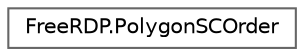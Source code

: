 digraph "Graphical Class Hierarchy"
{
 // LATEX_PDF_SIZE
  bgcolor="transparent";
  edge [fontname=Helvetica,fontsize=10,labelfontname=Helvetica,labelfontsize=10];
  node [fontname=Helvetica,fontsize=10,shape=box,height=0.2,width=0.4];
  rankdir="LR";
  Node0 [id="Node000000",label="FreeRDP.PolygonSCOrder",height=0.2,width=0.4,color="grey40", fillcolor="white", style="filled",URL="$struct_free_r_d_p_1_1_polygon_s_c_order.html",tooltip=" "];
}
